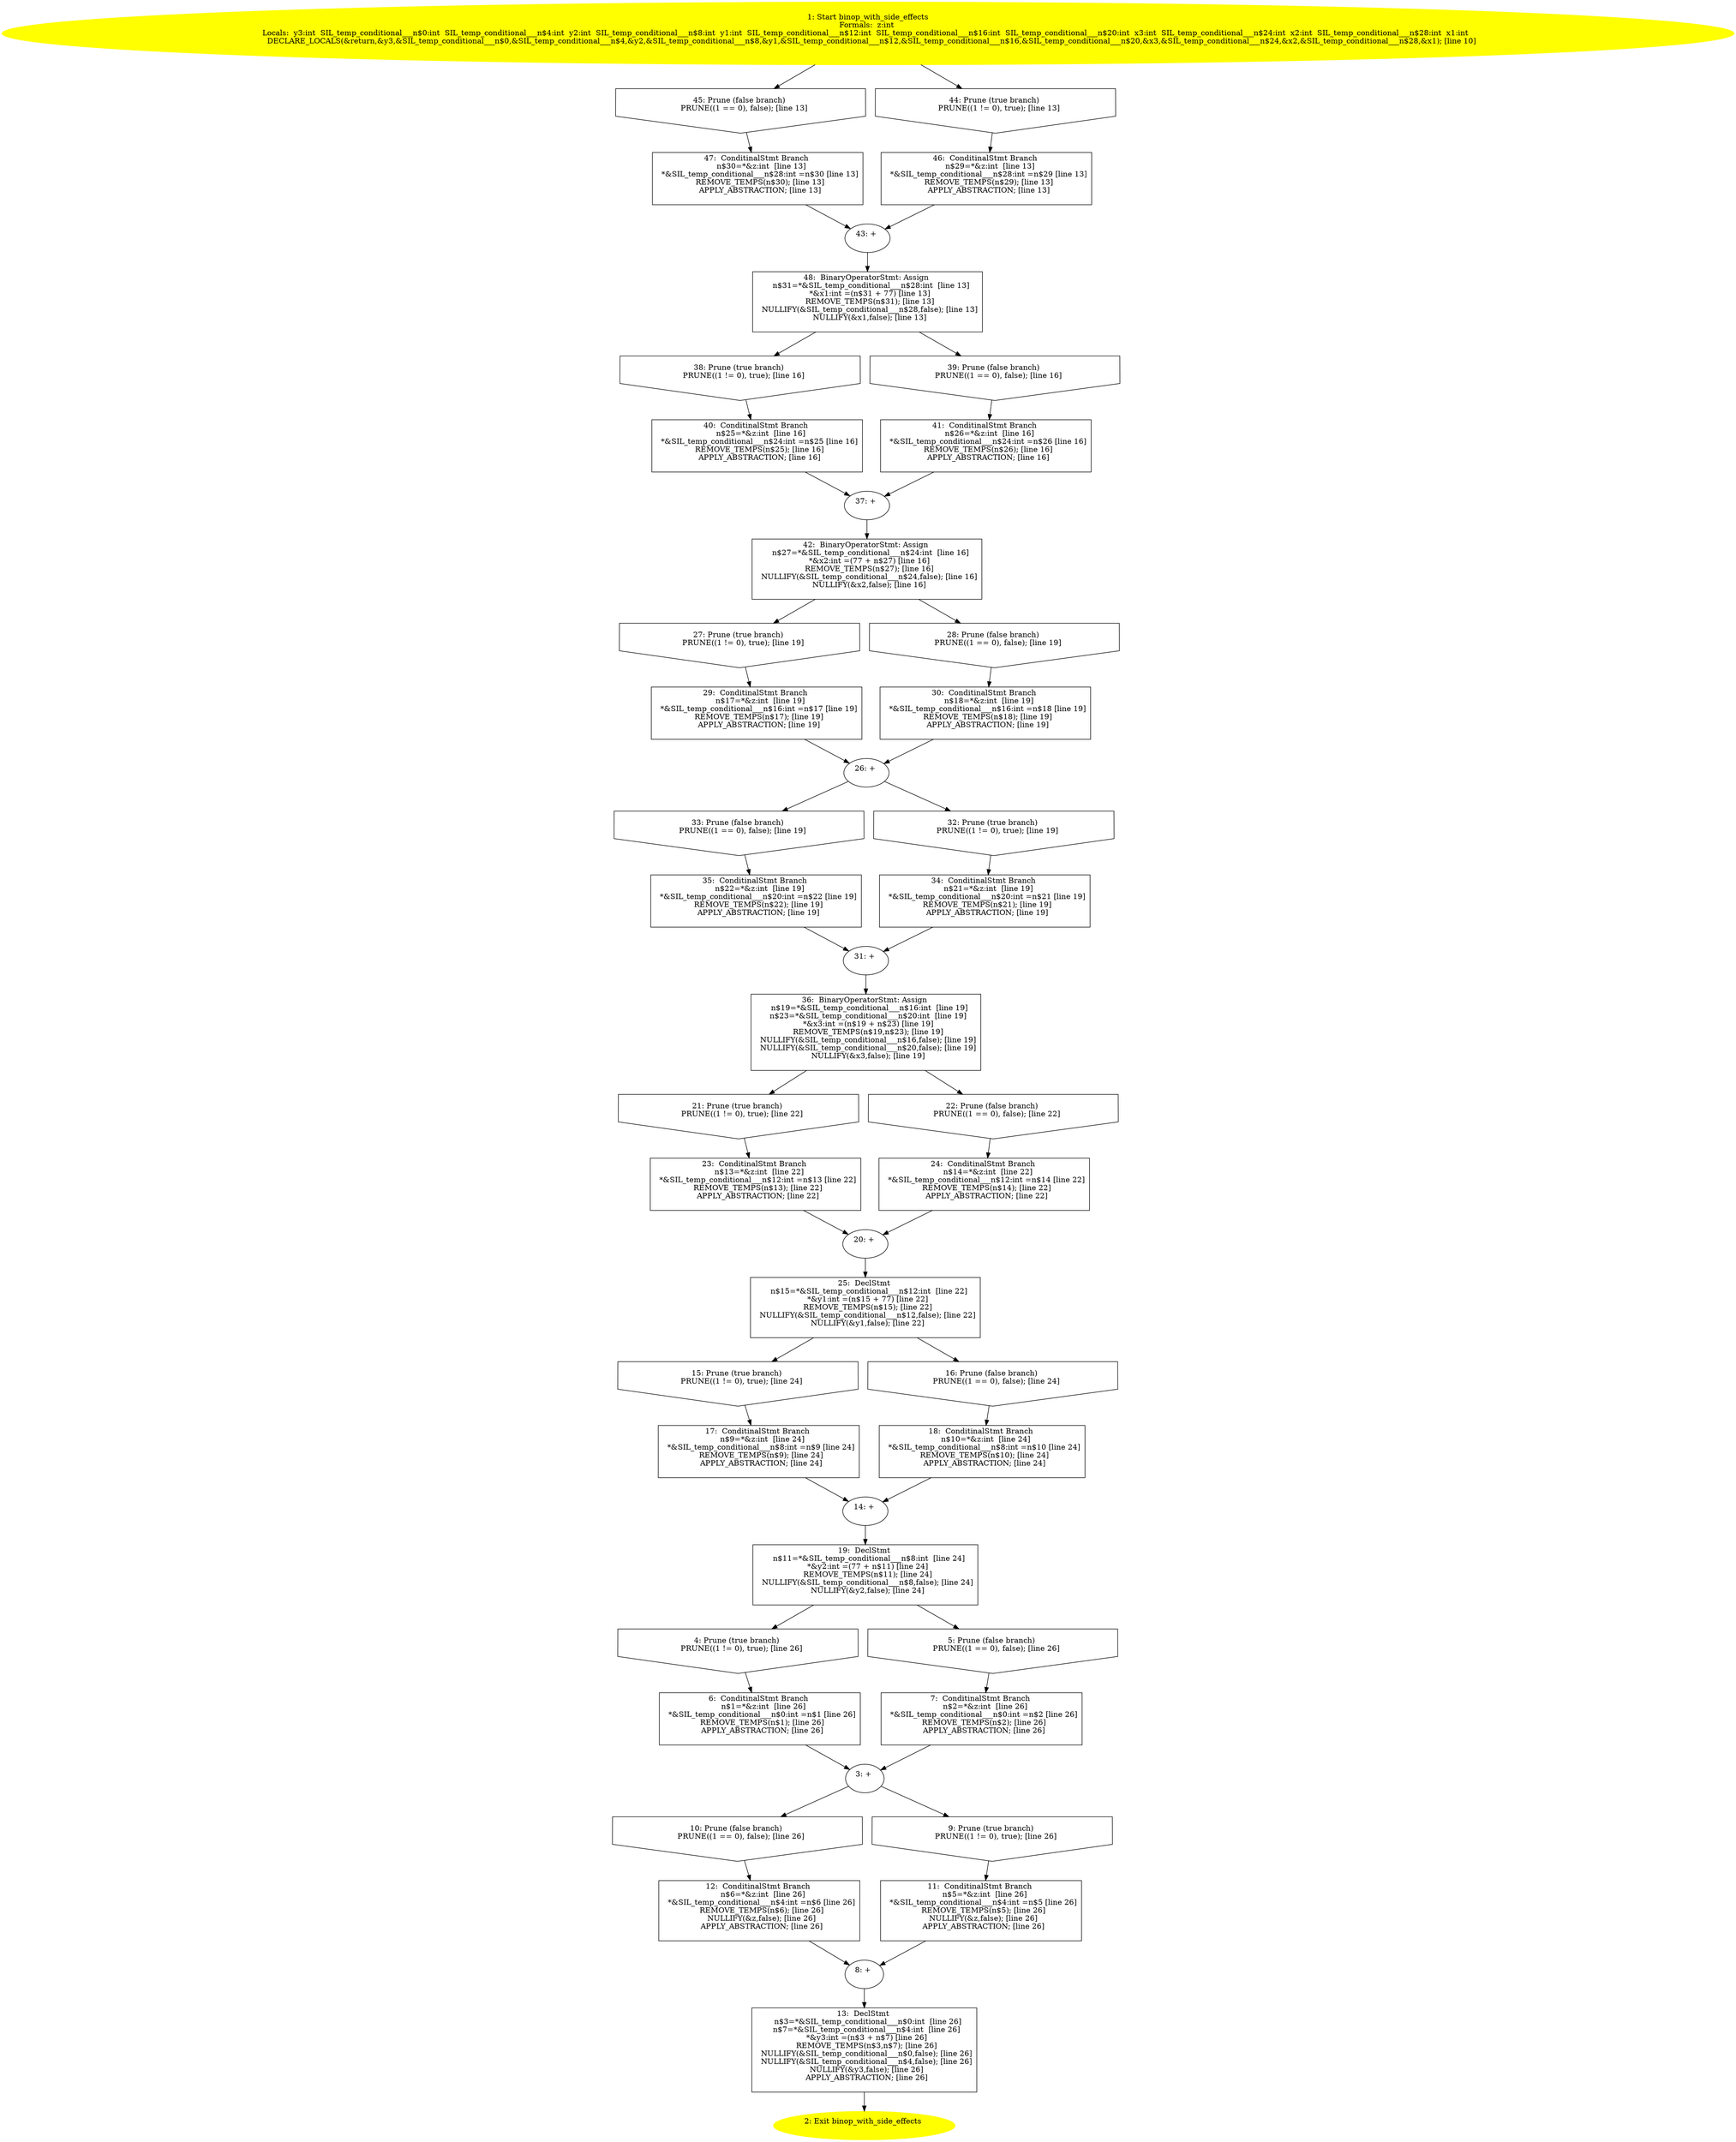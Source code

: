 digraph iCFG {
48 [label="48:  BinaryOperatorStmt: Assign \n   n$31=*&SIL_temp_conditional___n$28:int  [line 13]\n  *&x1:int =(n$31 + 77) [line 13]\n  REMOVE_TEMPS(n$31); [line 13]\n  NULLIFY(&SIL_temp_conditional___n$28,false); [line 13]\n  NULLIFY(&x1,false); [line 13]\n " shape="box"]
	

	 48 -> 38 ;
	 48 -> 39 ;
47 [label="47:  ConditinalStmt Branch \n   n$30=*&z:int  [line 13]\n  *&SIL_temp_conditional___n$28:int =n$30 [line 13]\n  REMOVE_TEMPS(n$30); [line 13]\n  APPLY_ABSTRACTION; [line 13]\n " shape="box"]
	

	 47 -> 43 ;
46 [label="46:  ConditinalStmt Branch \n   n$29=*&z:int  [line 13]\n  *&SIL_temp_conditional___n$28:int =n$29 [line 13]\n  REMOVE_TEMPS(n$29); [line 13]\n  APPLY_ABSTRACTION; [line 13]\n " shape="box"]
	

	 46 -> 43 ;
45 [label="45: Prune (false branch) \n   PRUNE((1 == 0), false); [line 13]\n " shape="invhouse"]
	

	 45 -> 47 ;
44 [label="44: Prune (true branch) \n   PRUNE((1 != 0), true); [line 13]\n " shape="invhouse"]
	

	 44 -> 46 ;
43 [label="43: + \n  " ]
	

	 43 -> 48 ;
42 [label="42:  BinaryOperatorStmt: Assign \n   n$27=*&SIL_temp_conditional___n$24:int  [line 16]\n  *&x2:int =(77 + n$27) [line 16]\n  REMOVE_TEMPS(n$27); [line 16]\n  NULLIFY(&SIL_temp_conditional___n$24,false); [line 16]\n  NULLIFY(&x2,false); [line 16]\n " shape="box"]
	

	 42 -> 27 ;
	 42 -> 28 ;
41 [label="41:  ConditinalStmt Branch \n   n$26=*&z:int  [line 16]\n  *&SIL_temp_conditional___n$24:int =n$26 [line 16]\n  REMOVE_TEMPS(n$26); [line 16]\n  APPLY_ABSTRACTION; [line 16]\n " shape="box"]
	

	 41 -> 37 ;
40 [label="40:  ConditinalStmt Branch \n   n$25=*&z:int  [line 16]\n  *&SIL_temp_conditional___n$24:int =n$25 [line 16]\n  REMOVE_TEMPS(n$25); [line 16]\n  APPLY_ABSTRACTION; [line 16]\n " shape="box"]
	

	 40 -> 37 ;
39 [label="39: Prune (false branch) \n   PRUNE((1 == 0), false); [line 16]\n " shape="invhouse"]
	

	 39 -> 41 ;
38 [label="38: Prune (true branch) \n   PRUNE((1 != 0), true); [line 16]\n " shape="invhouse"]
	

	 38 -> 40 ;
37 [label="37: + \n  " ]
	

	 37 -> 42 ;
36 [label="36:  BinaryOperatorStmt: Assign \n   n$19=*&SIL_temp_conditional___n$16:int  [line 19]\n  n$23=*&SIL_temp_conditional___n$20:int  [line 19]\n  *&x3:int =(n$19 + n$23) [line 19]\n  REMOVE_TEMPS(n$19,n$23); [line 19]\n  NULLIFY(&SIL_temp_conditional___n$16,false); [line 19]\n  NULLIFY(&SIL_temp_conditional___n$20,false); [line 19]\n  NULLIFY(&x3,false); [line 19]\n " shape="box"]
	

	 36 -> 21 ;
	 36 -> 22 ;
35 [label="35:  ConditinalStmt Branch \n   n$22=*&z:int  [line 19]\n  *&SIL_temp_conditional___n$20:int =n$22 [line 19]\n  REMOVE_TEMPS(n$22); [line 19]\n  APPLY_ABSTRACTION; [line 19]\n " shape="box"]
	

	 35 -> 31 ;
34 [label="34:  ConditinalStmt Branch \n   n$21=*&z:int  [line 19]\n  *&SIL_temp_conditional___n$20:int =n$21 [line 19]\n  REMOVE_TEMPS(n$21); [line 19]\n  APPLY_ABSTRACTION; [line 19]\n " shape="box"]
	

	 34 -> 31 ;
33 [label="33: Prune (false branch) \n   PRUNE((1 == 0), false); [line 19]\n " shape="invhouse"]
	

	 33 -> 35 ;
32 [label="32: Prune (true branch) \n   PRUNE((1 != 0), true); [line 19]\n " shape="invhouse"]
	

	 32 -> 34 ;
31 [label="31: + \n  " ]
	

	 31 -> 36 ;
30 [label="30:  ConditinalStmt Branch \n   n$18=*&z:int  [line 19]\n  *&SIL_temp_conditional___n$16:int =n$18 [line 19]\n  REMOVE_TEMPS(n$18); [line 19]\n  APPLY_ABSTRACTION; [line 19]\n " shape="box"]
	

	 30 -> 26 ;
29 [label="29:  ConditinalStmt Branch \n   n$17=*&z:int  [line 19]\n  *&SIL_temp_conditional___n$16:int =n$17 [line 19]\n  REMOVE_TEMPS(n$17); [line 19]\n  APPLY_ABSTRACTION; [line 19]\n " shape="box"]
	

	 29 -> 26 ;
28 [label="28: Prune (false branch) \n   PRUNE((1 == 0), false); [line 19]\n " shape="invhouse"]
	

	 28 -> 30 ;
27 [label="27: Prune (true branch) \n   PRUNE((1 != 0), true); [line 19]\n " shape="invhouse"]
	

	 27 -> 29 ;
26 [label="26: + \n  " ]
	

	 26 -> 32 ;
	 26 -> 33 ;
25 [label="25:  DeclStmt \n   n$15=*&SIL_temp_conditional___n$12:int  [line 22]\n  *&y1:int =(n$15 + 77) [line 22]\n  REMOVE_TEMPS(n$15); [line 22]\n  NULLIFY(&SIL_temp_conditional___n$12,false); [line 22]\n  NULLIFY(&y1,false); [line 22]\n " shape="box"]
	

	 25 -> 15 ;
	 25 -> 16 ;
24 [label="24:  ConditinalStmt Branch \n   n$14=*&z:int  [line 22]\n  *&SIL_temp_conditional___n$12:int =n$14 [line 22]\n  REMOVE_TEMPS(n$14); [line 22]\n  APPLY_ABSTRACTION; [line 22]\n " shape="box"]
	

	 24 -> 20 ;
23 [label="23:  ConditinalStmt Branch \n   n$13=*&z:int  [line 22]\n  *&SIL_temp_conditional___n$12:int =n$13 [line 22]\n  REMOVE_TEMPS(n$13); [line 22]\n  APPLY_ABSTRACTION; [line 22]\n " shape="box"]
	

	 23 -> 20 ;
22 [label="22: Prune (false branch) \n   PRUNE((1 == 0), false); [line 22]\n " shape="invhouse"]
	

	 22 -> 24 ;
21 [label="21: Prune (true branch) \n   PRUNE((1 != 0), true); [line 22]\n " shape="invhouse"]
	

	 21 -> 23 ;
20 [label="20: + \n  " ]
	

	 20 -> 25 ;
19 [label="19:  DeclStmt \n   n$11=*&SIL_temp_conditional___n$8:int  [line 24]\n  *&y2:int =(77 + n$11) [line 24]\n  REMOVE_TEMPS(n$11); [line 24]\n  NULLIFY(&SIL_temp_conditional___n$8,false); [line 24]\n  NULLIFY(&y2,false); [line 24]\n " shape="box"]
	

	 19 -> 4 ;
	 19 -> 5 ;
18 [label="18:  ConditinalStmt Branch \n   n$10=*&z:int  [line 24]\n  *&SIL_temp_conditional___n$8:int =n$10 [line 24]\n  REMOVE_TEMPS(n$10); [line 24]\n  APPLY_ABSTRACTION; [line 24]\n " shape="box"]
	

	 18 -> 14 ;
17 [label="17:  ConditinalStmt Branch \n   n$9=*&z:int  [line 24]\n  *&SIL_temp_conditional___n$8:int =n$9 [line 24]\n  REMOVE_TEMPS(n$9); [line 24]\n  APPLY_ABSTRACTION; [line 24]\n " shape="box"]
	

	 17 -> 14 ;
16 [label="16: Prune (false branch) \n   PRUNE((1 == 0), false); [line 24]\n " shape="invhouse"]
	

	 16 -> 18 ;
15 [label="15: Prune (true branch) \n   PRUNE((1 != 0), true); [line 24]\n " shape="invhouse"]
	

	 15 -> 17 ;
14 [label="14: + \n  " ]
	

	 14 -> 19 ;
13 [label="13:  DeclStmt \n   n$3=*&SIL_temp_conditional___n$0:int  [line 26]\n  n$7=*&SIL_temp_conditional___n$4:int  [line 26]\n  *&y3:int =(n$3 + n$7) [line 26]\n  REMOVE_TEMPS(n$3,n$7); [line 26]\n  NULLIFY(&SIL_temp_conditional___n$0,false); [line 26]\n  NULLIFY(&SIL_temp_conditional___n$4,false); [line 26]\n  NULLIFY(&y3,false); [line 26]\n  APPLY_ABSTRACTION; [line 26]\n " shape="box"]
	

	 13 -> 2 ;
12 [label="12:  ConditinalStmt Branch \n   n$6=*&z:int  [line 26]\n  *&SIL_temp_conditional___n$4:int =n$6 [line 26]\n  REMOVE_TEMPS(n$6); [line 26]\n  NULLIFY(&z,false); [line 26]\n  APPLY_ABSTRACTION; [line 26]\n " shape="box"]
	

	 12 -> 8 ;
11 [label="11:  ConditinalStmt Branch \n   n$5=*&z:int  [line 26]\n  *&SIL_temp_conditional___n$4:int =n$5 [line 26]\n  REMOVE_TEMPS(n$5); [line 26]\n  NULLIFY(&z,false); [line 26]\n  APPLY_ABSTRACTION; [line 26]\n " shape="box"]
	

	 11 -> 8 ;
10 [label="10: Prune (false branch) \n   PRUNE((1 == 0), false); [line 26]\n " shape="invhouse"]
	

	 10 -> 12 ;
9 [label="9: Prune (true branch) \n   PRUNE((1 != 0), true); [line 26]\n " shape="invhouse"]
	

	 9 -> 11 ;
8 [label="8: + \n  " ]
	

	 8 -> 13 ;
7 [label="7:  ConditinalStmt Branch \n   n$2=*&z:int  [line 26]\n  *&SIL_temp_conditional___n$0:int =n$2 [line 26]\n  REMOVE_TEMPS(n$2); [line 26]\n  APPLY_ABSTRACTION; [line 26]\n " shape="box"]
	

	 7 -> 3 ;
6 [label="6:  ConditinalStmt Branch \n   n$1=*&z:int  [line 26]\n  *&SIL_temp_conditional___n$0:int =n$1 [line 26]\n  REMOVE_TEMPS(n$1); [line 26]\n  APPLY_ABSTRACTION; [line 26]\n " shape="box"]
	

	 6 -> 3 ;
5 [label="5: Prune (false branch) \n   PRUNE((1 == 0), false); [line 26]\n " shape="invhouse"]
	

	 5 -> 7 ;
4 [label="4: Prune (true branch) \n   PRUNE((1 != 0), true); [line 26]\n " shape="invhouse"]
	

	 4 -> 6 ;
3 [label="3: + \n  " ]
	

	 3 -> 9 ;
	 3 -> 10 ;
2 [label="2: Exit binop_with_side_effects \n  " color=yellow style=filled]
	

1 [label="1: Start binop_with_side_effects\nFormals:  z:int \nLocals:  y3:int  SIL_temp_conditional___n$0:int  SIL_temp_conditional___n$4:int  y2:int  SIL_temp_conditional___n$8:int  y1:int  SIL_temp_conditional___n$12:int  SIL_temp_conditional___n$16:int  SIL_temp_conditional___n$20:int  x3:int  SIL_temp_conditional___n$24:int  x2:int  SIL_temp_conditional___n$28:int  x1:int  \n   DECLARE_LOCALS(&return,&y3,&SIL_temp_conditional___n$0,&SIL_temp_conditional___n$4,&y2,&SIL_temp_conditional___n$8,&y1,&SIL_temp_conditional___n$12,&SIL_temp_conditional___n$16,&SIL_temp_conditional___n$20,&x3,&SIL_temp_conditional___n$24,&x2,&SIL_temp_conditional___n$28,&x1); [line 10]\n " color=yellow style=filled]
	

	 1 -> 44 ;
	 1 -> 45 ;
}
